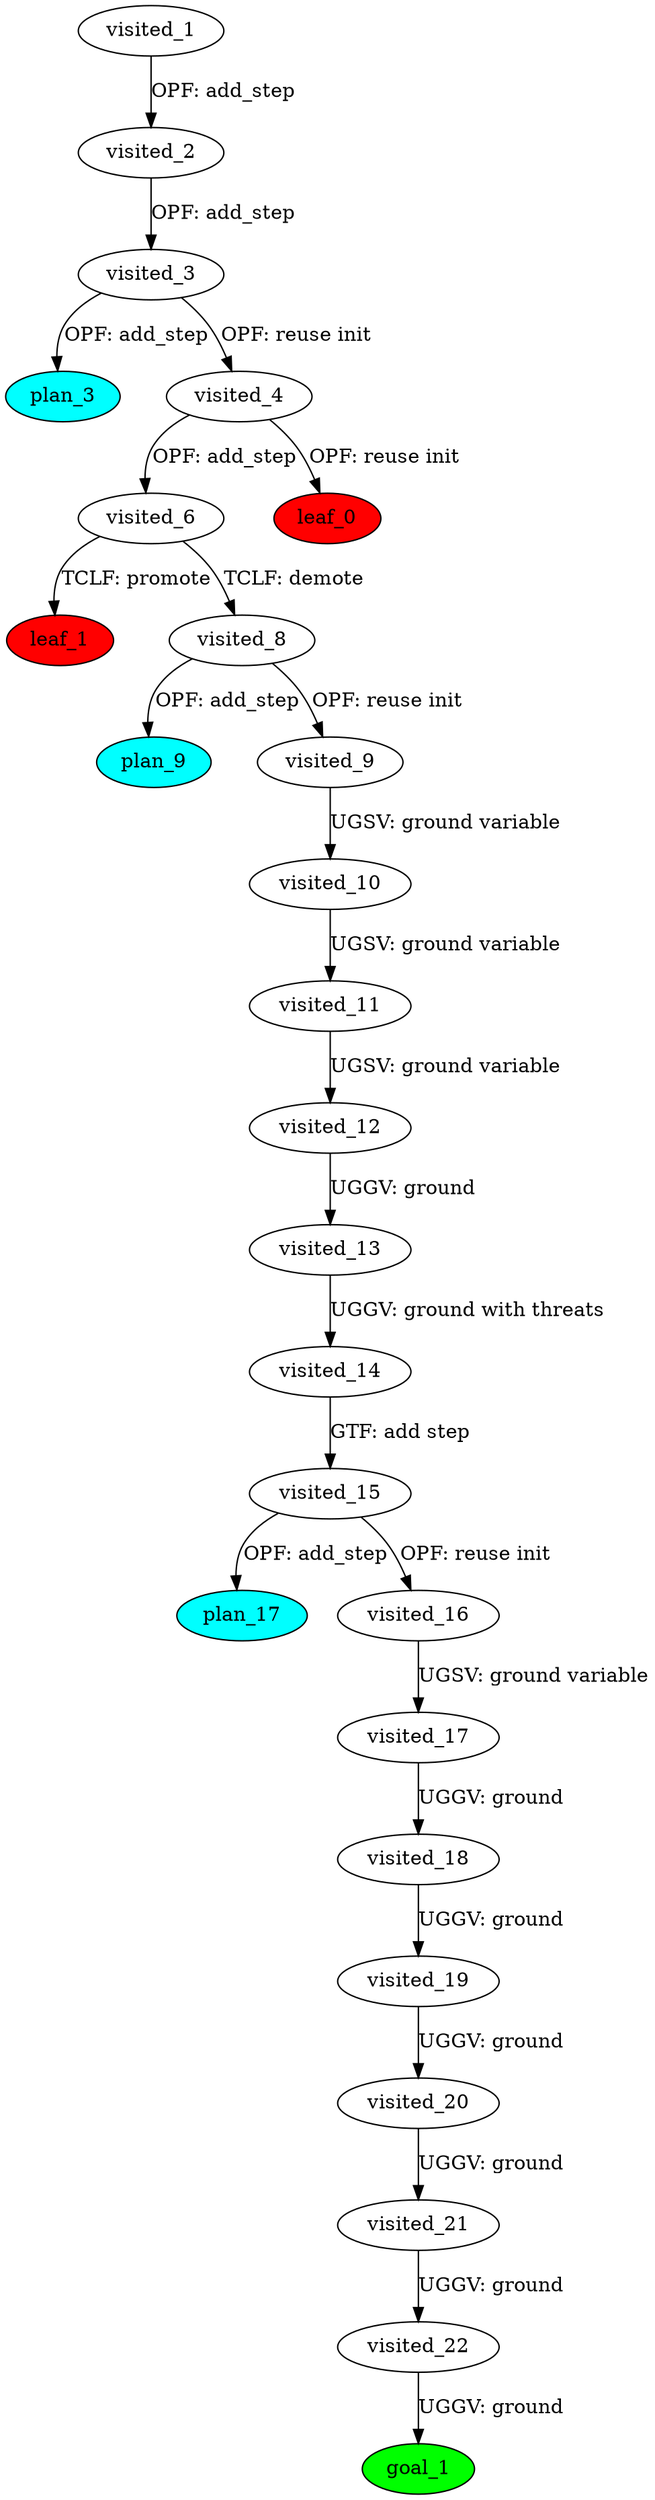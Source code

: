 digraph {
	"571cdfbf-8dd9-bb83-9877-c24c8842955a" [label=plan_0 fillcolor=cyan style=filled]
	"571cdfbf-8dd9-bb83-9877-c24c8842955a" [label=visited_1 fillcolor=white style=filled]
	"9bc27450-a3a9-0472-3002-0f5e8a5acb4d" [label=plan_1 fillcolor=cyan style=filled]
	"571cdfbf-8dd9-bb83-9877-c24c8842955a" -> "9bc27450-a3a9-0472-3002-0f5e8a5acb4d" [label="OPF: add_step"]
	"9bc27450-a3a9-0472-3002-0f5e8a5acb4d" [label=visited_2 fillcolor=white style=filled]
	"1ad4e764-85fb-94a6-fb67-24376426e700" [label=plan_2 fillcolor=cyan style=filled]
	"9bc27450-a3a9-0472-3002-0f5e8a5acb4d" -> "1ad4e764-85fb-94a6-fb67-24376426e700" [label="OPF: add_step"]
	"1ad4e764-85fb-94a6-fb67-24376426e700" [label=visited_3 fillcolor=white style=filled]
	"eabb42d6-a81c-e995-9e00-801dcb8052e1" [label=plan_3 fillcolor=cyan style=filled]
	"1ad4e764-85fb-94a6-fb67-24376426e700" -> "eabb42d6-a81c-e995-9e00-801dcb8052e1" [label="OPF: add_step"]
	"89d8953b-812c-fa6f-be98-703f50261309" [label=plan_4 fillcolor=cyan style=filled]
	"1ad4e764-85fb-94a6-fb67-24376426e700" -> "89d8953b-812c-fa6f-be98-703f50261309" [label="OPF: reuse init"]
	"89d8953b-812c-fa6f-be98-703f50261309" [label=visited_4 fillcolor=white style=filled]
	"b8cf3f6a-c129-ce67-054a-778bc0383a81" [label=plan_5 fillcolor=cyan style=filled]
	"89d8953b-812c-fa6f-be98-703f50261309" -> "b8cf3f6a-c129-ce67-054a-778bc0383a81" [label="OPF: add_step"]
	"ddbb5298-a575-1dda-2268-1c704eb00c3d" [label=plan_6 fillcolor=cyan style=filled]
	"89d8953b-812c-fa6f-be98-703f50261309" -> "ddbb5298-a575-1dda-2268-1c704eb00c3d" [label="OPF: reuse init"]
	"ddbb5298-a575-1dda-2268-1c704eb00c3d" [label=visited_5 fillcolor=white style=filled]
	"ddbb5298-a575-1dda-2268-1c704eb00c3d" [label=leaf_0 fillcolor=red style=filled]
	"b8cf3f6a-c129-ce67-054a-778bc0383a81" [label=visited_6 fillcolor=white style=filled]
	"53fdb674-87f7-66a9-b0a9-5fc90f1f43a7" [label=plan_7 fillcolor=cyan style=filled]
	"b8cf3f6a-c129-ce67-054a-778bc0383a81" -> "53fdb674-87f7-66a9-b0a9-5fc90f1f43a7" [label="TCLF: promote"]
	"19df5a16-cc2f-95ed-88f6-8352d38bca4e" [label=plan_8 fillcolor=cyan style=filled]
	"b8cf3f6a-c129-ce67-054a-778bc0383a81" -> "19df5a16-cc2f-95ed-88f6-8352d38bca4e" [label="TCLF: demote"]
	"53fdb674-87f7-66a9-b0a9-5fc90f1f43a7" [label=visited_7 fillcolor=white style=filled]
	"53fdb674-87f7-66a9-b0a9-5fc90f1f43a7" [label=leaf_1 fillcolor=red style=filled]
	"19df5a16-cc2f-95ed-88f6-8352d38bca4e" [label=visited_8 fillcolor=white style=filled]
	"1f7e09de-b799-08b6-8095-fa69db07a2a9" [label=plan_9 fillcolor=cyan style=filled]
	"19df5a16-cc2f-95ed-88f6-8352d38bca4e" -> "1f7e09de-b799-08b6-8095-fa69db07a2a9" [label="OPF: add_step"]
	"66a4372a-997e-53d1-b87a-d8968278e194" [label=plan_10 fillcolor=cyan style=filled]
	"19df5a16-cc2f-95ed-88f6-8352d38bca4e" -> "66a4372a-997e-53d1-b87a-d8968278e194" [label="OPF: reuse init"]
	"66a4372a-997e-53d1-b87a-d8968278e194" [label=visited_9 fillcolor=white style=filled]
	"5a6d4596-3580-17d6-3ece-ff5e917f61b3" [label=plan_11 fillcolor=cyan style=filled]
	"66a4372a-997e-53d1-b87a-d8968278e194" -> "5a6d4596-3580-17d6-3ece-ff5e917f61b3" [label="UGSV: ground variable"]
	"5a6d4596-3580-17d6-3ece-ff5e917f61b3" [label=visited_10 fillcolor=white style=filled]
	"5578126e-a06a-e93d-01d2-3fc9b44df4b5" [label=plan_12 fillcolor=cyan style=filled]
	"5a6d4596-3580-17d6-3ece-ff5e917f61b3" -> "5578126e-a06a-e93d-01d2-3fc9b44df4b5" [label="UGSV: ground variable"]
	"5578126e-a06a-e93d-01d2-3fc9b44df4b5" [label=visited_11 fillcolor=white style=filled]
	"a203b5c1-5de1-3be7-1721-04cb6e21b4a2" [label=plan_13 fillcolor=cyan style=filled]
	"5578126e-a06a-e93d-01d2-3fc9b44df4b5" -> "a203b5c1-5de1-3be7-1721-04cb6e21b4a2" [label="UGSV: ground variable"]
	"a203b5c1-5de1-3be7-1721-04cb6e21b4a2" [label=visited_12 fillcolor=white style=filled]
	"aa68a301-734a-f94f-4ab9-e0dff4a3ee30" [label=plan_14 fillcolor=cyan style=filled]
	"a203b5c1-5de1-3be7-1721-04cb6e21b4a2" -> "aa68a301-734a-f94f-4ab9-e0dff4a3ee30" [label="UGGV: ground"]
	"aa68a301-734a-f94f-4ab9-e0dff4a3ee30" [label=visited_13 fillcolor=white style=filled]
	"602596fb-d206-7a87-62c6-0435dc5bb24f" [label=plan_15 fillcolor=cyan style=filled]
	"aa68a301-734a-f94f-4ab9-e0dff4a3ee30" -> "602596fb-d206-7a87-62c6-0435dc5bb24f" [label="UGGV: ground with threats"]
	"602596fb-d206-7a87-62c6-0435dc5bb24f" [label=visited_14 fillcolor=white style=filled]
	"916efd7b-7cc2-89b7-95b4-59923d49e4f8" [label=plan_16 fillcolor=cyan style=filled]
	"602596fb-d206-7a87-62c6-0435dc5bb24f" -> "916efd7b-7cc2-89b7-95b4-59923d49e4f8" [label="GTF: add step"]
	"916efd7b-7cc2-89b7-95b4-59923d49e4f8" [label=visited_15 fillcolor=white style=filled]
	"ff2c37dc-6bfc-abd7-9831-3d758b719ba7" [label=plan_17 fillcolor=cyan style=filled]
	"916efd7b-7cc2-89b7-95b4-59923d49e4f8" -> "ff2c37dc-6bfc-abd7-9831-3d758b719ba7" [label="OPF: add_step"]
	"a28322e8-d171-504f-df48-00048910d70e" [label=plan_18 fillcolor=cyan style=filled]
	"916efd7b-7cc2-89b7-95b4-59923d49e4f8" -> "a28322e8-d171-504f-df48-00048910d70e" [label="OPF: reuse init"]
	"a28322e8-d171-504f-df48-00048910d70e" [label=visited_16 fillcolor=white style=filled]
	"d4073daa-68db-3370-4cb3-7187eb469b21" [label=plan_19 fillcolor=cyan style=filled]
	"a28322e8-d171-504f-df48-00048910d70e" -> "d4073daa-68db-3370-4cb3-7187eb469b21" [label="UGSV: ground variable"]
	"d4073daa-68db-3370-4cb3-7187eb469b21" [label=visited_17 fillcolor=white style=filled]
	"305c5d6f-0997-db9a-1fdb-482df69d1805" [label=plan_20 fillcolor=cyan style=filled]
	"d4073daa-68db-3370-4cb3-7187eb469b21" -> "305c5d6f-0997-db9a-1fdb-482df69d1805" [label="UGGV: ground"]
	"305c5d6f-0997-db9a-1fdb-482df69d1805" [label=visited_18 fillcolor=white style=filled]
	"00501cd8-8bff-35b3-8f6a-5979ab55db54" [label=plan_21 fillcolor=cyan style=filled]
	"305c5d6f-0997-db9a-1fdb-482df69d1805" -> "00501cd8-8bff-35b3-8f6a-5979ab55db54" [label="UGGV: ground"]
	"00501cd8-8bff-35b3-8f6a-5979ab55db54" [label=visited_19 fillcolor=white style=filled]
	"36c84263-fae9-bf9d-7d8b-d58a22a7899d" [label=plan_22 fillcolor=cyan style=filled]
	"00501cd8-8bff-35b3-8f6a-5979ab55db54" -> "36c84263-fae9-bf9d-7d8b-d58a22a7899d" [label="UGGV: ground"]
	"36c84263-fae9-bf9d-7d8b-d58a22a7899d" [label=visited_20 fillcolor=white style=filled]
	"7c923cab-2488-a330-4399-5af3021e2689" [label=plan_23 fillcolor=cyan style=filled]
	"36c84263-fae9-bf9d-7d8b-d58a22a7899d" -> "7c923cab-2488-a330-4399-5af3021e2689" [label="UGGV: ground"]
	"7c923cab-2488-a330-4399-5af3021e2689" [label=visited_21 fillcolor=white style=filled]
	"2262dad8-6c16-a78b-3562-43476b715b34" [label=plan_24 fillcolor=cyan style=filled]
	"7c923cab-2488-a330-4399-5af3021e2689" -> "2262dad8-6c16-a78b-3562-43476b715b34" [label="UGGV: ground"]
	"2262dad8-6c16-a78b-3562-43476b715b34" [label=visited_22 fillcolor=white style=filled]
	"df5325cf-8255-0a9f-db72-7254ef022c92" [label=plan_25 fillcolor=cyan style=filled]
	"2262dad8-6c16-a78b-3562-43476b715b34" -> "df5325cf-8255-0a9f-db72-7254ef022c92" [label="UGGV: ground"]
	"df5325cf-8255-0a9f-db72-7254ef022c92" [label=visited_23 fillcolor=white style=filled]
	"df5325cf-8255-0a9f-db72-7254ef022c92" [label=goal_1 fillcolor=green style=filled]
}
